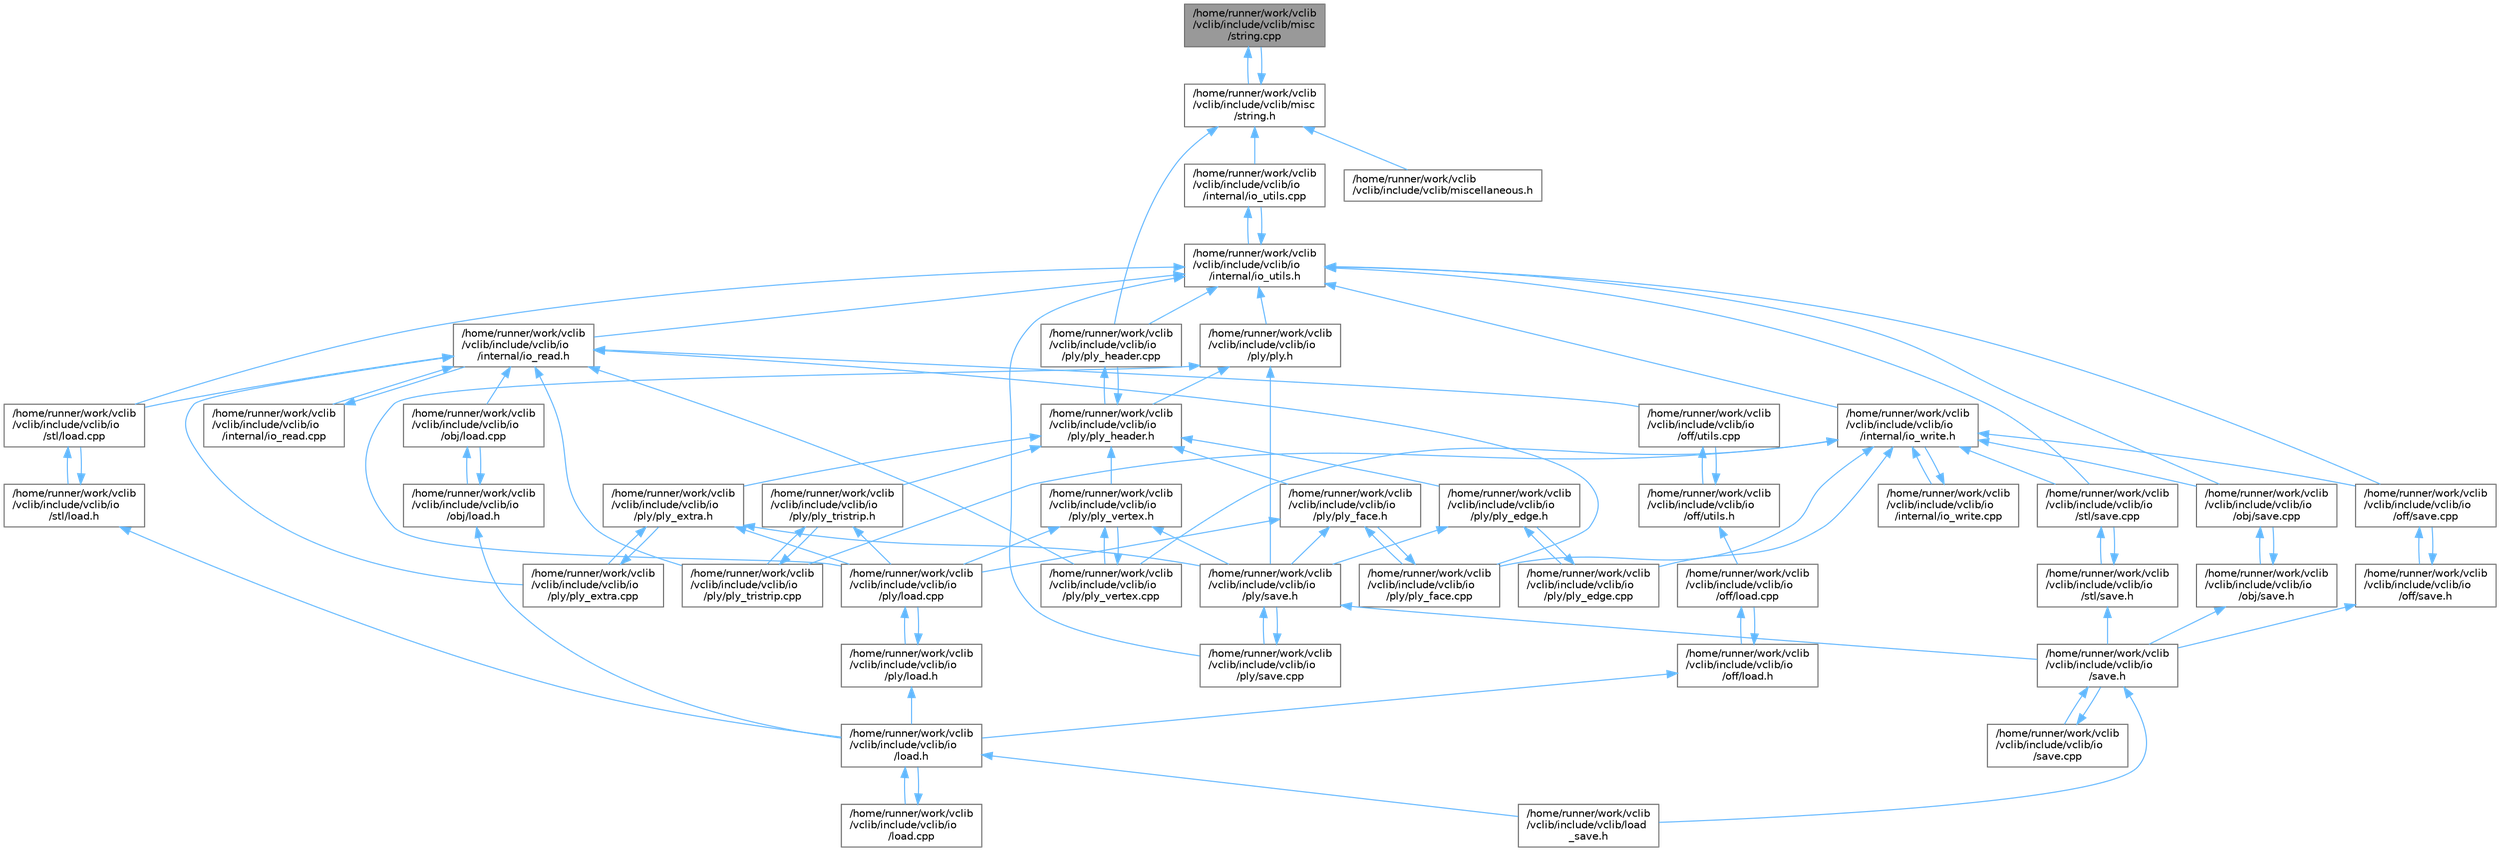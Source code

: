 digraph "/home/runner/work/vclib/vclib/include/vclib/misc/string.cpp"
{
 // LATEX_PDF_SIZE
  bgcolor="transparent";
  edge [fontname=Helvetica,fontsize=10,labelfontname=Helvetica,labelfontsize=10];
  node [fontname=Helvetica,fontsize=10,shape=box,height=0.2,width=0.4];
  Node1 [label="/home/runner/work/vclib\l/vclib/include/vclib/misc\l/string.cpp",height=0.2,width=0.4,color="gray40", fillcolor="grey60", style="filled", fontcolor="black",tooltip=" "];
  Node1 -> Node2 [dir="back",color="steelblue1",style="solid"];
  Node2 [label="/home/runner/work/vclib\l/vclib/include/vclib/misc\l/string.h",height=0.2,width=0.4,color="grey40", fillcolor="white", style="filled",URL="$string_8h.html",tooltip=" "];
  Node2 -> Node3 [dir="back",color="steelblue1",style="solid"];
  Node3 [label="/home/runner/work/vclib\l/vclib/include/vclib/io\l/internal/io_utils.cpp",height=0.2,width=0.4,color="grey40", fillcolor="white", style="filled",URL="$io__utils_8cpp.html",tooltip=" "];
  Node3 -> Node4 [dir="back",color="steelblue1",style="solid"];
  Node4 [label="/home/runner/work/vclib\l/vclib/include/vclib/io\l/internal/io_utils.h",height=0.2,width=0.4,color="grey40", fillcolor="white", style="filled",URL="$io__utils_8h.html",tooltip=" "];
  Node4 -> Node5 [dir="back",color="steelblue1",style="solid"];
  Node5 [label="/home/runner/work/vclib\l/vclib/include/vclib/io\l/internal/io_read.h",height=0.2,width=0.4,color="grey40", fillcolor="white", style="filled",URL="$io__read_8h.html",tooltip=" "];
  Node5 -> Node6 [dir="back",color="steelblue1",style="solid"];
  Node6 [label="/home/runner/work/vclib\l/vclib/include/vclib/io\l/internal/io_read.cpp",height=0.2,width=0.4,color="grey40", fillcolor="white", style="filled",URL="$io__read_8cpp.html",tooltip=" "];
  Node6 -> Node5 [dir="back",color="steelblue1",style="solid"];
  Node5 -> Node7 [dir="back",color="steelblue1",style="solid"];
  Node7 [label="/home/runner/work/vclib\l/vclib/include/vclib/io\l/obj/load.cpp",height=0.2,width=0.4,color="grey40", fillcolor="white", style="filled",URL="$obj_2load_8cpp.html",tooltip=" "];
  Node7 -> Node8 [dir="back",color="steelblue1",style="solid"];
  Node8 [label="/home/runner/work/vclib\l/vclib/include/vclib/io\l/obj/load.h",height=0.2,width=0.4,color="grey40", fillcolor="white", style="filled",URL="$obj_2load_8h.html",tooltip=" "];
  Node8 -> Node9 [dir="back",color="steelblue1",style="solid"];
  Node9 [label="/home/runner/work/vclib\l/vclib/include/vclib/io\l/load.h",height=0.2,width=0.4,color="grey40", fillcolor="white", style="filled",URL="$load_8h.html",tooltip=" "];
  Node9 -> Node10 [dir="back",color="steelblue1",style="solid"];
  Node10 [label="/home/runner/work/vclib\l/vclib/include/vclib/io\l/load.cpp",height=0.2,width=0.4,color="grey40", fillcolor="white", style="filled",URL="$load_8cpp.html",tooltip=" "];
  Node10 -> Node9 [dir="back",color="steelblue1",style="solid"];
  Node9 -> Node11 [dir="back",color="steelblue1",style="solid"];
  Node11 [label="/home/runner/work/vclib\l/vclib/include/vclib/load\l_save.h",height=0.2,width=0.4,color="grey40", fillcolor="white", style="filled",URL="$load__save_8h.html",tooltip=" "];
  Node8 -> Node7 [dir="back",color="steelblue1",style="solid"];
  Node5 -> Node12 [dir="back",color="steelblue1",style="solid"];
  Node12 [label="/home/runner/work/vclib\l/vclib/include/vclib/io\l/off/utils.cpp",height=0.2,width=0.4,color="grey40", fillcolor="white", style="filled",URL="$utils_8cpp.html",tooltip=" "];
  Node12 -> Node13 [dir="back",color="steelblue1",style="solid"];
  Node13 [label="/home/runner/work/vclib\l/vclib/include/vclib/io\l/off/utils.h",height=0.2,width=0.4,color="grey40", fillcolor="white", style="filled",URL="$utils_8h.html",tooltip=" "];
  Node13 -> Node14 [dir="back",color="steelblue1",style="solid"];
  Node14 [label="/home/runner/work/vclib\l/vclib/include/vclib/io\l/off/load.cpp",height=0.2,width=0.4,color="grey40", fillcolor="white", style="filled",URL="$off_2load_8cpp.html",tooltip=" "];
  Node14 -> Node15 [dir="back",color="steelblue1",style="solid"];
  Node15 [label="/home/runner/work/vclib\l/vclib/include/vclib/io\l/off/load.h",height=0.2,width=0.4,color="grey40", fillcolor="white", style="filled",URL="$off_2load_8h.html",tooltip=" "];
  Node15 -> Node9 [dir="back",color="steelblue1",style="solid"];
  Node15 -> Node14 [dir="back",color="steelblue1",style="solid"];
  Node13 -> Node12 [dir="back",color="steelblue1",style="solid"];
  Node5 -> Node16 [dir="back",color="steelblue1",style="solid"];
  Node16 [label="/home/runner/work/vclib\l/vclib/include/vclib/io\l/ply/ply_extra.cpp",height=0.2,width=0.4,color="grey40", fillcolor="white", style="filled",URL="$ply__extra_8cpp.html",tooltip=" "];
  Node16 -> Node17 [dir="back",color="steelblue1",style="solid"];
  Node17 [label="/home/runner/work/vclib\l/vclib/include/vclib/io\l/ply/ply_extra.h",height=0.2,width=0.4,color="grey40", fillcolor="white", style="filled",URL="$ply__extra_8h.html",tooltip=" "];
  Node17 -> Node18 [dir="back",color="steelblue1",style="solid"];
  Node18 [label="/home/runner/work/vclib\l/vclib/include/vclib/io\l/ply/load.cpp",height=0.2,width=0.4,color="grey40", fillcolor="white", style="filled",URL="$ply_2load_8cpp.html",tooltip=" "];
  Node18 -> Node19 [dir="back",color="steelblue1",style="solid"];
  Node19 [label="/home/runner/work/vclib\l/vclib/include/vclib/io\l/ply/load.h",height=0.2,width=0.4,color="grey40", fillcolor="white", style="filled",URL="$ply_2load_8h.html",tooltip=" "];
  Node19 -> Node9 [dir="back",color="steelblue1",style="solid"];
  Node19 -> Node18 [dir="back",color="steelblue1",style="solid"];
  Node17 -> Node16 [dir="back",color="steelblue1",style="solid"];
  Node17 -> Node20 [dir="back",color="steelblue1",style="solid"];
  Node20 [label="/home/runner/work/vclib\l/vclib/include/vclib/io\l/ply/save.h",height=0.2,width=0.4,color="grey40", fillcolor="white", style="filled",URL="$ply_2save_8h.html",tooltip=" "];
  Node20 -> Node21 [dir="back",color="steelblue1",style="solid"];
  Node21 [label="/home/runner/work/vclib\l/vclib/include/vclib/io\l/ply/save.cpp",height=0.2,width=0.4,color="grey40", fillcolor="white", style="filled",URL="$ply_2save_8cpp.html",tooltip=" "];
  Node21 -> Node20 [dir="back",color="steelblue1",style="solid"];
  Node20 -> Node22 [dir="back",color="steelblue1",style="solid"];
  Node22 [label="/home/runner/work/vclib\l/vclib/include/vclib/io\l/save.h",height=0.2,width=0.4,color="grey40", fillcolor="white", style="filled",URL="$save_8h.html",tooltip=" "];
  Node22 -> Node23 [dir="back",color="steelblue1",style="solid"];
  Node23 [label="/home/runner/work/vclib\l/vclib/include/vclib/io\l/save.cpp",height=0.2,width=0.4,color="grey40", fillcolor="white", style="filled",URL="$save_8cpp.html",tooltip=" "];
  Node23 -> Node22 [dir="back",color="steelblue1",style="solid"];
  Node22 -> Node11 [dir="back",color="steelblue1",style="solid"];
  Node5 -> Node24 [dir="back",color="steelblue1",style="solid"];
  Node24 [label="/home/runner/work/vclib\l/vclib/include/vclib/io\l/ply/ply_face.cpp",height=0.2,width=0.4,color="grey40", fillcolor="white", style="filled",URL="$ply__face_8cpp.html",tooltip=" "];
  Node24 -> Node25 [dir="back",color="steelblue1",style="solid"];
  Node25 [label="/home/runner/work/vclib\l/vclib/include/vclib/io\l/ply/ply_face.h",height=0.2,width=0.4,color="grey40", fillcolor="white", style="filled",URL="$ply__face_8h.html",tooltip=" "];
  Node25 -> Node18 [dir="back",color="steelblue1",style="solid"];
  Node25 -> Node24 [dir="back",color="steelblue1",style="solid"];
  Node25 -> Node20 [dir="back",color="steelblue1",style="solid"];
  Node5 -> Node26 [dir="back",color="steelblue1",style="solid"];
  Node26 [label="/home/runner/work/vclib\l/vclib/include/vclib/io\l/ply/ply_tristrip.cpp",height=0.2,width=0.4,color="grey40", fillcolor="white", style="filled",URL="$ply__tristrip_8cpp.html",tooltip=" "];
  Node26 -> Node27 [dir="back",color="steelblue1",style="solid"];
  Node27 [label="/home/runner/work/vclib\l/vclib/include/vclib/io\l/ply/ply_tristrip.h",height=0.2,width=0.4,color="grey40", fillcolor="white", style="filled",URL="$ply__tristrip_8h.html",tooltip=" "];
  Node27 -> Node18 [dir="back",color="steelblue1",style="solid"];
  Node27 -> Node26 [dir="back",color="steelblue1",style="solid"];
  Node5 -> Node28 [dir="back",color="steelblue1",style="solid"];
  Node28 [label="/home/runner/work/vclib\l/vclib/include/vclib/io\l/ply/ply_vertex.cpp",height=0.2,width=0.4,color="grey40", fillcolor="white", style="filled",URL="$ply__vertex_8cpp.html",tooltip=" "];
  Node28 -> Node29 [dir="back",color="steelblue1",style="solid"];
  Node29 [label="/home/runner/work/vclib\l/vclib/include/vclib/io\l/ply/ply_vertex.h",height=0.2,width=0.4,color="grey40", fillcolor="white", style="filled",URL="$ply__vertex_8h.html",tooltip=" "];
  Node29 -> Node18 [dir="back",color="steelblue1",style="solid"];
  Node29 -> Node28 [dir="back",color="steelblue1",style="solid"];
  Node29 -> Node20 [dir="back",color="steelblue1",style="solid"];
  Node5 -> Node30 [dir="back",color="steelblue1",style="solid"];
  Node30 [label="/home/runner/work/vclib\l/vclib/include/vclib/io\l/stl/load.cpp",height=0.2,width=0.4,color="grey40", fillcolor="white", style="filled",URL="$stl_2load_8cpp.html",tooltip=" "];
  Node30 -> Node31 [dir="back",color="steelblue1",style="solid"];
  Node31 [label="/home/runner/work/vclib\l/vclib/include/vclib/io\l/stl/load.h",height=0.2,width=0.4,color="grey40", fillcolor="white", style="filled",URL="$stl_2load_8h.html",tooltip=" "];
  Node31 -> Node9 [dir="back",color="steelblue1",style="solid"];
  Node31 -> Node30 [dir="back",color="steelblue1",style="solid"];
  Node4 -> Node3 [dir="back",color="steelblue1",style="solid"];
  Node4 -> Node32 [dir="back",color="steelblue1",style="solid"];
  Node32 [label="/home/runner/work/vclib\l/vclib/include/vclib/io\l/internal/io_write.h",height=0.2,width=0.4,color="grey40", fillcolor="white", style="filled",URL="$io__write_8h.html",tooltip=" "];
  Node32 -> Node33 [dir="back",color="steelblue1",style="solid"];
  Node33 [label="/home/runner/work/vclib\l/vclib/include/vclib/io\l/internal/io_write.cpp",height=0.2,width=0.4,color="grey40", fillcolor="white", style="filled",URL="$io__write_8cpp.html",tooltip=" "];
  Node33 -> Node32 [dir="back",color="steelblue1",style="solid"];
  Node32 -> Node34 [dir="back",color="steelblue1",style="solid"];
  Node34 [label="/home/runner/work/vclib\l/vclib/include/vclib/io\l/obj/save.cpp",height=0.2,width=0.4,color="grey40", fillcolor="white", style="filled",URL="$obj_2save_8cpp.html",tooltip=" "];
  Node34 -> Node35 [dir="back",color="steelblue1",style="solid"];
  Node35 [label="/home/runner/work/vclib\l/vclib/include/vclib/io\l/obj/save.h",height=0.2,width=0.4,color="grey40", fillcolor="white", style="filled",URL="$obj_2save_8h.html",tooltip=" "];
  Node35 -> Node34 [dir="back",color="steelblue1",style="solid"];
  Node35 -> Node22 [dir="back",color="steelblue1",style="solid"];
  Node32 -> Node36 [dir="back",color="steelblue1",style="solid"];
  Node36 [label="/home/runner/work/vclib\l/vclib/include/vclib/io\l/off/save.cpp",height=0.2,width=0.4,color="grey40", fillcolor="white", style="filled",URL="$off_2save_8cpp.html",tooltip=" "];
  Node36 -> Node37 [dir="back",color="steelblue1",style="solid"];
  Node37 [label="/home/runner/work/vclib\l/vclib/include/vclib/io\l/off/save.h",height=0.2,width=0.4,color="grey40", fillcolor="white", style="filled",URL="$off_2save_8h.html",tooltip=" "];
  Node37 -> Node36 [dir="back",color="steelblue1",style="solid"];
  Node37 -> Node22 [dir="back",color="steelblue1",style="solid"];
  Node32 -> Node38 [dir="back",color="steelblue1",style="solid"];
  Node38 [label="/home/runner/work/vclib\l/vclib/include/vclib/io\l/ply/ply_edge.cpp",height=0.2,width=0.4,color="grey40", fillcolor="white", style="filled",URL="$ply__edge_8cpp.html",tooltip=" "];
  Node38 -> Node39 [dir="back",color="steelblue1",style="solid"];
  Node39 [label="/home/runner/work/vclib\l/vclib/include/vclib/io\l/ply/ply_edge.h",height=0.2,width=0.4,color="grey40", fillcolor="white", style="filled",URL="$ply__edge_8h.html",tooltip=" "];
  Node39 -> Node38 [dir="back",color="steelblue1",style="solid"];
  Node39 -> Node20 [dir="back",color="steelblue1",style="solid"];
  Node32 -> Node24 [dir="back",color="steelblue1",style="solid"];
  Node32 -> Node26 [dir="back",color="steelblue1",style="solid"];
  Node32 -> Node28 [dir="back",color="steelblue1",style="solid"];
  Node32 -> Node40 [dir="back",color="steelblue1",style="solid"];
  Node40 [label="/home/runner/work/vclib\l/vclib/include/vclib/io\l/stl/save.cpp",height=0.2,width=0.4,color="grey40", fillcolor="white", style="filled",URL="$stl_2save_8cpp.html",tooltip=" "];
  Node40 -> Node41 [dir="back",color="steelblue1",style="solid"];
  Node41 [label="/home/runner/work/vclib\l/vclib/include/vclib/io\l/stl/save.h",height=0.2,width=0.4,color="grey40", fillcolor="white", style="filled",URL="$stl_2save_8h.html",tooltip=" "];
  Node41 -> Node22 [dir="back",color="steelblue1",style="solid"];
  Node41 -> Node40 [dir="back",color="steelblue1",style="solid"];
  Node4 -> Node34 [dir="back",color="steelblue1",style="solid"];
  Node4 -> Node36 [dir="back",color="steelblue1",style="solid"];
  Node4 -> Node42 [dir="back",color="steelblue1",style="solid"];
  Node42 [label="/home/runner/work/vclib\l/vclib/include/vclib/io\l/ply/ply.h",height=0.2,width=0.4,color="grey40", fillcolor="white", style="filled",URL="$ply_8h.html",tooltip=" "];
  Node42 -> Node18 [dir="back",color="steelblue1",style="solid"];
  Node42 -> Node43 [dir="back",color="steelblue1",style="solid"];
  Node43 [label="/home/runner/work/vclib\l/vclib/include/vclib/io\l/ply/ply_header.h",height=0.2,width=0.4,color="grey40", fillcolor="white", style="filled",URL="$ply__header_8h.html",tooltip=" "];
  Node43 -> Node39 [dir="back",color="steelblue1",style="solid"];
  Node43 -> Node17 [dir="back",color="steelblue1",style="solid"];
  Node43 -> Node25 [dir="back",color="steelblue1",style="solid"];
  Node43 -> Node44 [dir="back",color="steelblue1",style="solid"];
  Node44 [label="/home/runner/work/vclib\l/vclib/include/vclib/io\l/ply/ply_header.cpp",height=0.2,width=0.4,color="grey40", fillcolor="white", style="filled",URL="$ply__header_8cpp.html",tooltip=" "];
  Node44 -> Node43 [dir="back",color="steelblue1",style="solid"];
  Node43 -> Node27 [dir="back",color="steelblue1",style="solid"];
  Node43 -> Node29 [dir="back",color="steelblue1",style="solid"];
  Node42 -> Node20 [dir="back",color="steelblue1",style="solid"];
  Node4 -> Node44 [dir="back",color="steelblue1",style="solid"];
  Node4 -> Node21 [dir="back",color="steelblue1",style="solid"];
  Node4 -> Node30 [dir="back",color="steelblue1",style="solid"];
  Node4 -> Node40 [dir="back",color="steelblue1",style="solid"];
  Node2 -> Node44 [dir="back",color="steelblue1",style="solid"];
  Node2 -> Node1 [dir="back",color="steelblue1",style="solid"];
  Node2 -> Node45 [dir="back",color="steelblue1",style="solid"];
  Node45 [label="/home/runner/work/vclib\l/vclib/include/vclib/miscellaneous.h",height=0.2,width=0.4,color="grey40", fillcolor="white", style="filled",URL="$miscellaneous_8h.html",tooltip=" "];
}
